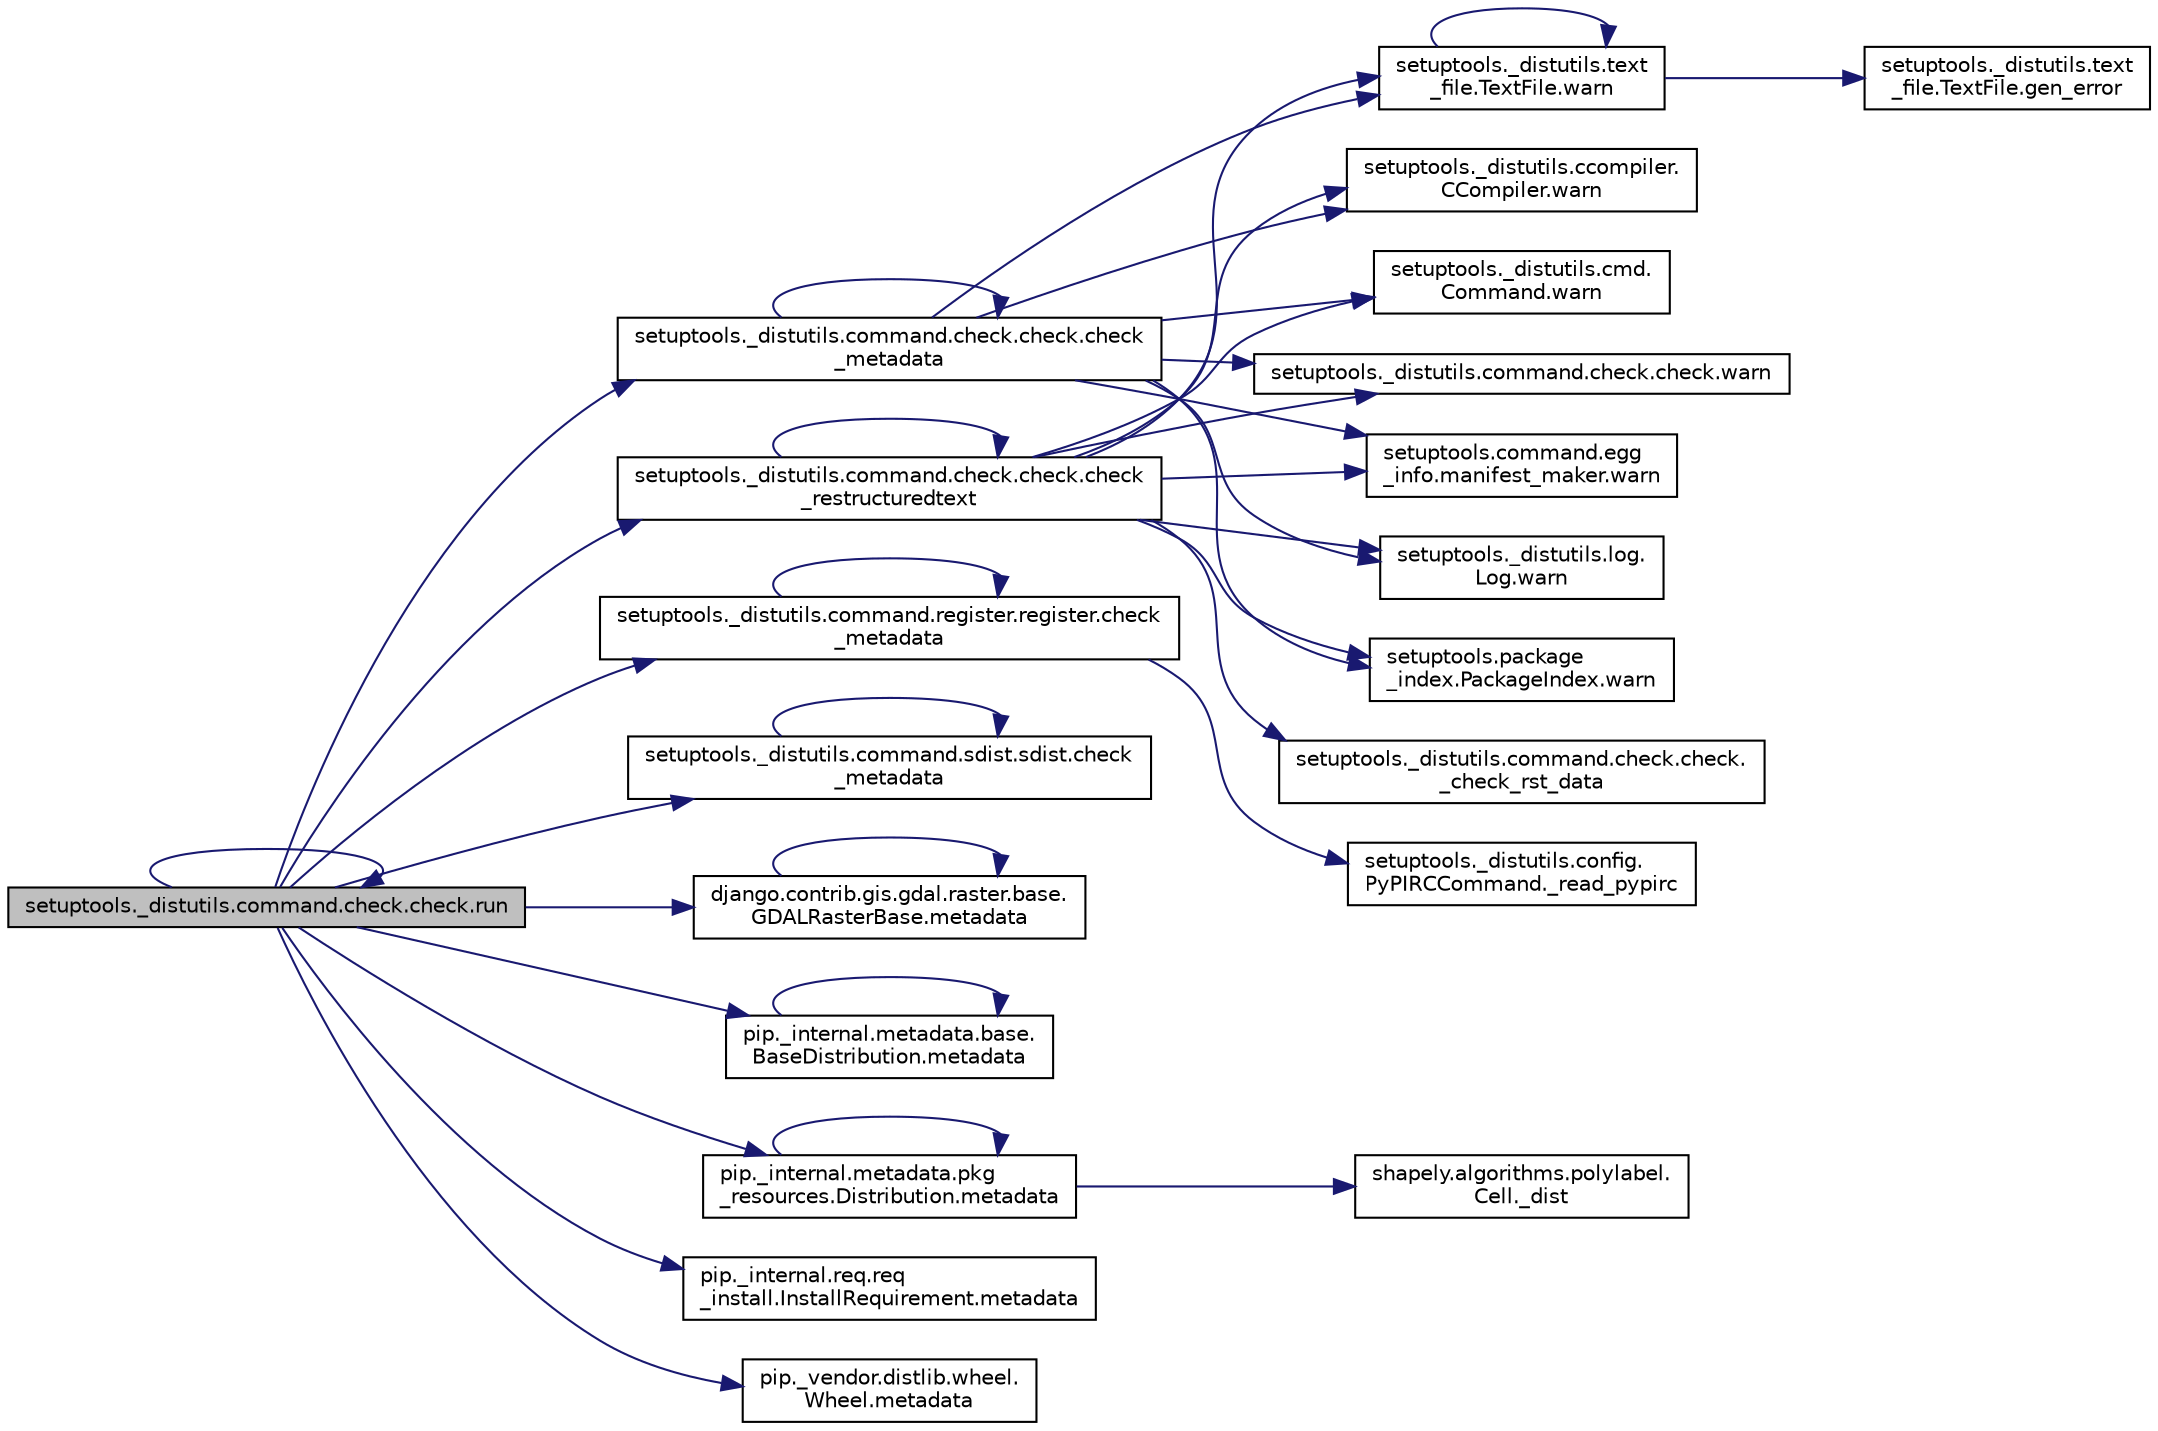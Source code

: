 digraph "setuptools._distutils.command.check.check.run"
{
 // LATEX_PDF_SIZE
  edge [fontname="Helvetica",fontsize="10",labelfontname="Helvetica",labelfontsize="10"];
  node [fontname="Helvetica",fontsize="10",shape=record];
  rankdir="LR";
  Node1 [label="setuptools._distutils.command.check.check.run",height=0.2,width=0.4,color="black", fillcolor="grey75", style="filled", fontcolor="black",tooltip=" "];
  Node1 -> Node2 [color="midnightblue",fontsize="10",style="solid",fontname="Helvetica"];
  Node2 [label="setuptools._distutils.command.check.check.check\l_metadata",height=0.2,width=0.4,color="black", fillcolor="white", style="filled",URL="$de/dea/classsetuptools_1_1__distutils_1_1command_1_1check_1_1check.html#ac22c21f54cd3f4730c22f5c6bac293bc",tooltip=" "];
  Node2 -> Node2 [color="midnightblue",fontsize="10",style="solid",fontname="Helvetica"];
  Node2 -> Node3 [color="midnightblue",fontsize="10",style="solid",fontname="Helvetica"];
  Node3 [label="setuptools._distutils.ccompiler.\lCCompiler.warn",height=0.2,width=0.4,color="black", fillcolor="white", style="filled",URL="$d0/daa/classsetuptools_1_1__distutils_1_1ccompiler_1_1_c_compiler.html#a05053eb5be68cf2f96df1c6e7acf29ff",tooltip=" "];
  Node2 -> Node4 [color="midnightblue",fontsize="10",style="solid",fontname="Helvetica"];
  Node4 [label="setuptools._distutils.cmd.\lCommand.warn",height=0.2,width=0.4,color="black", fillcolor="white", style="filled",URL="$dd/df5/classsetuptools_1_1__distutils_1_1cmd_1_1_command.html#a6ebd8c0c6b84226dbf999232ac4a33a4",tooltip=" "];
  Node2 -> Node5 [color="midnightblue",fontsize="10",style="solid",fontname="Helvetica"];
  Node5 [label="setuptools._distutils.command.check.check.warn",height=0.2,width=0.4,color="black", fillcolor="white", style="filled",URL="$de/dea/classsetuptools_1_1__distutils_1_1command_1_1check_1_1check.html#a459238fa6e004dd27eb3bfb9979e384e",tooltip=" "];
  Node2 -> Node6 [color="midnightblue",fontsize="10",style="solid",fontname="Helvetica"];
  Node6 [label="setuptools.command.egg\l_info.manifest_maker.warn",height=0.2,width=0.4,color="black", fillcolor="white", style="filled",URL="$df/d4c/classsetuptools_1_1command_1_1egg__info_1_1manifest__maker.html#a6d4e84dac2e0fa3473f8b9cfa9e942ed",tooltip=" "];
  Node2 -> Node7 [color="midnightblue",fontsize="10",style="solid",fontname="Helvetica"];
  Node7 [label="setuptools._distutils.log.\lLog.warn",height=0.2,width=0.4,color="black", fillcolor="white", style="filled",URL="$d8/d63/classsetuptools_1_1__distutils_1_1log_1_1_log.html#a182e5bb04f311589180e3ba758fa86f6",tooltip=" "];
  Node2 -> Node8 [color="midnightblue",fontsize="10",style="solid",fontname="Helvetica"];
  Node8 [label="setuptools.package\l_index.PackageIndex.warn",height=0.2,width=0.4,color="black", fillcolor="white", style="filled",URL="$d4/dea/classsetuptools_1_1package__index_1_1_package_index.html#a7d346bc4f928415e4f256ced7684f02a",tooltip=" "];
  Node2 -> Node9 [color="midnightblue",fontsize="10",style="solid",fontname="Helvetica"];
  Node9 [label="setuptools._distutils.text\l_file.TextFile.warn",height=0.2,width=0.4,color="black", fillcolor="white", style="filled",URL="$da/d41/classsetuptools_1_1__distutils_1_1text__file_1_1_text_file.html#ad1e288f07d9181231045ac5e7e0ae842",tooltip=" "];
  Node9 -> Node10 [color="midnightblue",fontsize="10",style="solid",fontname="Helvetica"];
  Node10 [label="setuptools._distutils.text\l_file.TextFile.gen_error",height=0.2,width=0.4,color="black", fillcolor="white", style="filled",URL="$da/d41/classsetuptools_1_1__distutils_1_1text__file_1_1_text_file.html#a52ca2c96ed7641a207a2573ff953d44d",tooltip=" "];
  Node9 -> Node9 [color="midnightblue",fontsize="10",style="solid",fontname="Helvetica"];
  Node1 -> Node11 [color="midnightblue",fontsize="10",style="solid",fontname="Helvetica"];
  Node11 [label="setuptools._distutils.command.register.register.check\l_metadata",height=0.2,width=0.4,color="black", fillcolor="white", style="filled",URL="$de/de8/classsetuptools_1_1__distutils_1_1command_1_1register_1_1register.html#a7dda2527145751be8f5082bf218d4f0b",tooltip=" "];
  Node11 -> Node12 [color="midnightblue",fontsize="10",style="solid",fontname="Helvetica"];
  Node12 [label="setuptools._distutils.config.\lPyPIRCCommand._read_pypirc",height=0.2,width=0.4,color="black", fillcolor="white", style="filled",URL="$d0/daa/classsetuptools_1_1__distutils_1_1config_1_1_py_p_i_r_c_command.html#a9342081d12b5a63049da0d698e66b111",tooltip=" "];
  Node11 -> Node11 [color="midnightblue",fontsize="10",style="solid",fontname="Helvetica"];
  Node1 -> Node13 [color="midnightblue",fontsize="10",style="solid",fontname="Helvetica"];
  Node13 [label="setuptools._distutils.command.sdist.sdist.check\l_metadata",height=0.2,width=0.4,color="black", fillcolor="white", style="filled",URL="$d1/dd7/classsetuptools_1_1__distutils_1_1command_1_1sdist_1_1sdist.html#a7389217eb6f4551f1d27bdc94811ae11",tooltip=" "];
  Node13 -> Node13 [color="midnightblue",fontsize="10",style="solid",fontname="Helvetica"];
  Node1 -> Node14 [color="midnightblue",fontsize="10",style="solid",fontname="Helvetica"];
  Node14 [label="setuptools._distutils.command.check.check.check\l_restructuredtext",height=0.2,width=0.4,color="black", fillcolor="white", style="filled",URL="$de/dea/classsetuptools_1_1__distutils_1_1command_1_1check_1_1check.html#a7ae9252df82ce237786a24cd289d1a90",tooltip=" "];
  Node14 -> Node15 [color="midnightblue",fontsize="10",style="solid",fontname="Helvetica"];
  Node15 [label="setuptools._distutils.command.check.check.\l_check_rst_data",height=0.2,width=0.4,color="black", fillcolor="white", style="filled",URL="$de/dea/classsetuptools_1_1__distutils_1_1command_1_1check_1_1check.html#ab3ad06f4c927f365cfe2dc752c3db97d",tooltip=" "];
  Node14 -> Node14 [color="midnightblue",fontsize="10",style="solid",fontname="Helvetica"];
  Node14 -> Node3 [color="midnightblue",fontsize="10",style="solid",fontname="Helvetica"];
  Node14 -> Node4 [color="midnightblue",fontsize="10",style="solid",fontname="Helvetica"];
  Node14 -> Node5 [color="midnightblue",fontsize="10",style="solid",fontname="Helvetica"];
  Node14 -> Node6 [color="midnightblue",fontsize="10",style="solid",fontname="Helvetica"];
  Node14 -> Node7 [color="midnightblue",fontsize="10",style="solid",fontname="Helvetica"];
  Node14 -> Node8 [color="midnightblue",fontsize="10",style="solid",fontname="Helvetica"];
  Node14 -> Node9 [color="midnightblue",fontsize="10",style="solid",fontname="Helvetica"];
  Node1 -> Node16 [color="midnightblue",fontsize="10",style="solid",fontname="Helvetica"];
  Node16 [label="django.contrib.gis.gdal.raster.base.\lGDALRasterBase.metadata",height=0.2,width=0.4,color="black", fillcolor="white", style="filled",URL="$d9/dee/classdjango_1_1contrib_1_1gis_1_1gdal_1_1raster_1_1base_1_1_g_d_a_l_raster_base.html#af6ff62bcbbb62cfe07f949c3dab15d2a",tooltip=" "];
  Node16 -> Node16 [color="midnightblue",fontsize="10",style="solid",fontname="Helvetica"];
  Node1 -> Node17 [color="midnightblue",fontsize="10",style="solid",fontname="Helvetica"];
  Node17 [label="pip._internal.metadata.base.\lBaseDistribution.metadata",height=0.2,width=0.4,color="black", fillcolor="white", style="filled",URL="$d7/d34/classpip_1_1__internal_1_1metadata_1_1base_1_1_base_distribution.html#a665b55bcebd861e5959f53a7d2f1350f",tooltip=" "];
  Node17 -> Node17 [color="midnightblue",fontsize="10",style="solid",fontname="Helvetica"];
  Node1 -> Node18 [color="midnightblue",fontsize="10",style="solid",fontname="Helvetica"];
  Node18 [label="pip._internal.metadata.pkg\l_resources.Distribution.metadata",height=0.2,width=0.4,color="black", fillcolor="white", style="filled",URL="$dc/df0/classpip_1_1__internal_1_1metadata_1_1pkg__resources_1_1_distribution.html#a0ea36a5dcc5925f1145bbbc2ee546cb4",tooltip=" "];
  Node18 -> Node19 [color="midnightblue",fontsize="10",style="solid",fontname="Helvetica"];
  Node19 [label="shapely.algorithms.polylabel.\lCell._dist",height=0.2,width=0.4,color="black", fillcolor="white", style="filled",URL="$d0/dde/classshapely_1_1algorithms_1_1polylabel_1_1_cell.html#ac2b9efc80ea3b242a7c5cbaa8e0d1910",tooltip=" "];
  Node18 -> Node18 [color="midnightblue",fontsize="10",style="solid",fontname="Helvetica"];
  Node1 -> Node20 [color="midnightblue",fontsize="10",style="solid",fontname="Helvetica"];
  Node20 [label="pip._internal.req.req\l_install.InstallRequirement.metadata",height=0.2,width=0.4,color="black", fillcolor="white", style="filled",URL="$d2/daa/classpip_1_1__internal_1_1req_1_1req__install_1_1_install_requirement.html#a212fdd382933af2966e6a94c2db91bca",tooltip=" "];
  Node1 -> Node21 [color="midnightblue",fontsize="10",style="solid",fontname="Helvetica"];
  Node21 [label="pip._vendor.distlib.wheel.\lWheel.metadata",height=0.2,width=0.4,color="black", fillcolor="white", style="filled",URL="$d1/d0b/classpip_1_1__vendor_1_1distlib_1_1wheel_1_1_wheel.html#a520871522a9392772afac6f007c16a14",tooltip=" "];
  Node1 -> Node1 [color="midnightblue",fontsize="10",style="solid",fontname="Helvetica"];
}
